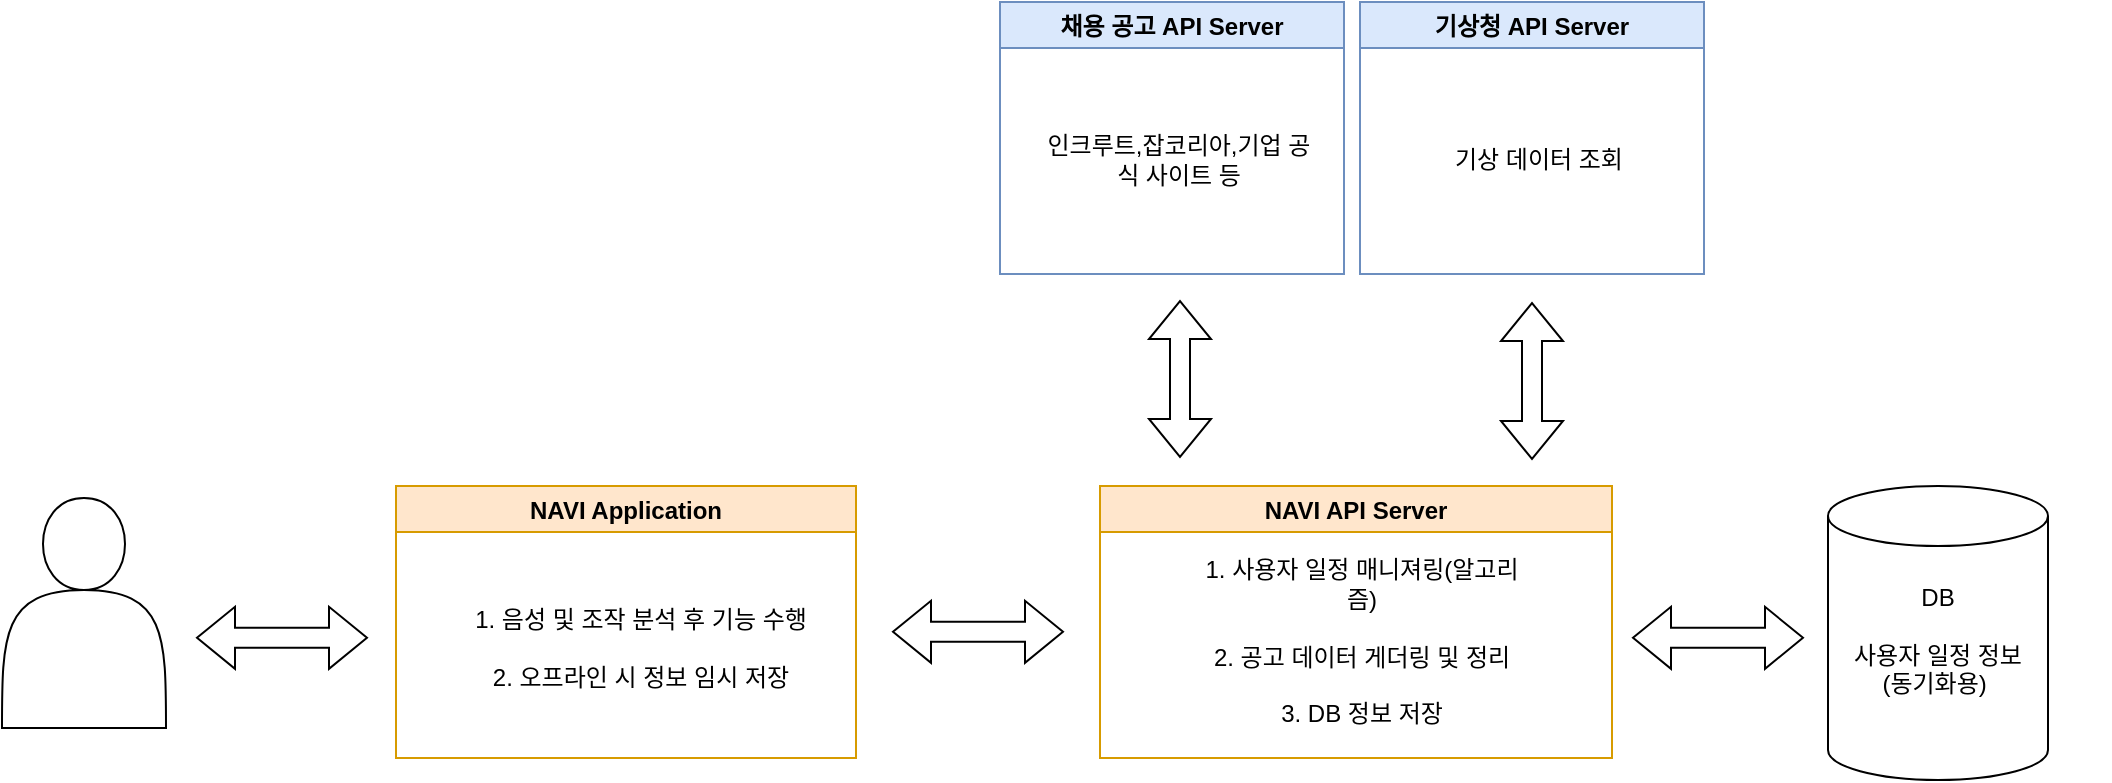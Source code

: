 <mxfile version="17.4.5" type="device"><diagram id="CIw4ifRTO1g5fx-XJl_b" name="Page-1"><mxGraphModel dx="2287" dy="1053" grid="0" gridSize="10" guides="1" tooltips="1" connect="1" arrows="1" fold="1" page="0" pageScale="1" pageWidth="827" pageHeight="1169" math="0" shadow="0"><root><mxCell id="0"/><mxCell id="1" parent="0"/><mxCell id="o0ZmUt5cr25XbANbUAfr-2" value="채용 공고 API Server" style="swimlane;fillColor=#dae8fc;strokeColor=#6c8ebf;" parent="1" vertex="1"><mxGeometry x="472" y="200" width="172" height="136" as="geometry"/></mxCell><mxCell id="o0ZmUt5cr25XbANbUAfr-18" value="인크루트,잡코리아,기업 공식 사이트 등" style="text;html=1;strokeColor=none;fillColor=none;align=center;verticalAlign=middle;whiteSpace=wrap;rounded=0;" parent="o0ZmUt5cr25XbANbUAfr-2" vertex="1"><mxGeometry x="20" y="34" width="139" height="89" as="geometry"/></mxCell><mxCell id="o0ZmUt5cr25XbANbUAfr-3" value="NAVI Application" style="swimlane;fillColor=#ffe6cc;strokeColor=#d79b00;" parent="1" vertex="1"><mxGeometry x="170" y="442" width="230" height="136" as="geometry"/></mxCell><mxCell id="o0ZmUt5cr25XbANbUAfr-12" value="1. 음성 및 조작 분석 후 기능 수행&lt;br&gt;&lt;br&gt;2. 오프라인 시 정보 임시 저장" style="text;html=1;strokeColor=none;fillColor=none;align=center;verticalAlign=middle;whiteSpace=wrap;rounded=0;" parent="o0ZmUt5cr25XbANbUAfr-3" vertex="1"><mxGeometry x="29" y="39" width="187" height="83" as="geometry"/></mxCell><mxCell id="o0ZmUt5cr25XbANbUAfr-4" value="NAVI API Server" style="swimlane;fillColor=#ffe6cc;strokeColor=#d79b00;" parent="1" vertex="1"><mxGeometry x="522" y="442" width="256" height="136" as="geometry"/></mxCell><mxCell id="o0ZmUt5cr25XbANbUAfr-15" value="1. 사용자 일정 매니져링(알고리즘)&lt;br&gt;&lt;br&gt;2. 공고 데이터 게더링 및 정리&lt;br&gt;&lt;br&gt;3. DB 정보 저장" style="text;html=1;strokeColor=none;fillColor=none;align=center;verticalAlign=middle;whiteSpace=wrap;rounded=0;" parent="o0ZmUt5cr25XbANbUAfr-4" vertex="1"><mxGeometry x="45" y="36" width="172" height="83" as="geometry"/></mxCell><mxCell id="o0ZmUt5cr25XbANbUAfr-6" value="" style="shape=actor;whiteSpace=wrap;html=1;" parent="1" vertex="1"><mxGeometry x="-27" y="448" width="82" height="115" as="geometry"/></mxCell><mxCell id="o0ZmUt5cr25XbANbUAfr-16" value="" style="shape=cylinder3;whiteSpace=wrap;html=1;boundedLbl=1;backgroundOutline=1;size=15;" parent="1" vertex="1"><mxGeometry x="886" y="442" width="110" height="147" as="geometry"/></mxCell><mxCell id="o0ZmUt5cr25XbANbUAfr-17" value="DB&lt;br&gt;&lt;br&gt;사용자 일정 정보&lt;br&gt;(동기화용)&amp;nbsp;" style="text;html=1;strokeColor=none;fillColor=none;align=center;verticalAlign=middle;whiteSpace=wrap;rounded=0;" parent="1" vertex="1"><mxGeometry x="855" y="477" width="172" height="83" as="geometry"/></mxCell><mxCell id="o0ZmUt5cr25XbANbUAfr-19" value="" style="shape=flexArrow;endArrow=classic;startArrow=classic;html=1;rounded=0;" parent="1" edge="1"><mxGeometry width="100" height="100" relative="1" as="geometry"><mxPoint x="562" y="428" as="sourcePoint"/><mxPoint x="562" y="349" as="targetPoint"/></mxGeometry></mxCell><mxCell id="o0ZmUt5cr25XbANbUAfr-21" value="" style="shape=flexArrow;endArrow=classic;startArrow=classic;html=1;rounded=0;" parent="1" edge="1"><mxGeometry width="100" height="100" relative="1" as="geometry"><mxPoint x="418.0" y="514.91" as="sourcePoint"/><mxPoint x="504" y="514.91" as="targetPoint"/></mxGeometry></mxCell><mxCell id="o0ZmUt5cr25XbANbUAfr-22" value="" style="shape=flexArrow;endArrow=classic;startArrow=classic;html=1;rounded=0;" parent="1" edge="1"><mxGeometry width="100" height="100" relative="1" as="geometry"><mxPoint x="788" y="517.91" as="sourcePoint"/><mxPoint x="874" y="517.91" as="targetPoint"/></mxGeometry></mxCell><mxCell id="o0ZmUt5cr25XbANbUAfr-24" value="" style="shape=flexArrow;endArrow=classic;startArrow=classic;html=1;rounded=0;" parent="1" edge="1"><mxGeometry width="100" height="100" relative="1" as="geometry"><mxPoint x="70" y="517.91" as="sourcePoint"/><mxPoint x="156" y="517.91" as="targetPoint"/></mxGeometry></mxCell><mxCell id="79hCPB182uLbTuDa3z4y-5" value="기상청 API Server" style="swimlane;fillColor=#dae8fc;strokeColor=#6c8ebf;" vertex="1" parent="1"><mxGeometry x="652" y="200" width="172" height="136" as="geometry"/></mxCell><mxCell id="79hCPB182uLbTuDa3z4y-6" value="기상 데이터 조회" style="text;html=1;strokeColor=none;fillColor=none;align=center;verticalAlign=middle;whiteSpace=wrap;rounded=0;" vertex="1" parent="79hCPB182uLbTuDa3z4y-5"><mxGeometry x="20" y="34" width="139" height="89" as="geometry"/></mxCell><mxCell id="79hCPB182uLbTuDa3z4y-8" value="" style="shape=flexArrow;endArrow=classic;startArrow=classic;html=1;rounded=0;" edge="1" parent="1"><mxGeometry width="100" height="100" relative="1" as="geometry"><mxPoint x="738" y="429" as="sourcePoint"/><mxPoint x="738" y="350" as="targetPoint"/></mxGeometry></mxCell></root></mxGraphModel></diagram></mxfile>